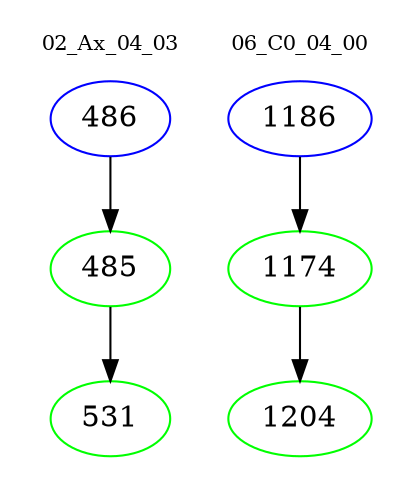 digraph{
subgraph cluster_0 {
color = white
label = "02_Ax_04_03";
fontsize=10;
T0_486 [label="486", color="blue"]
T0_486 -> T0_485 [color="black"]
T0_485 [label="485", color="green"]
T0_485 -> T0_531 [color="black"]
T0_531 [label="531", color="green"]
}
subgraph cluster_1 {
color = white
label = "06_C0_04_00";
fontsize=10;
T1_1186 [label="1186", color="blue"]
T1_1186 -> T1_1174 [color="black"]
T1_1174 [label="1174", color="green"]
T1_1174 -> T1_1204 [color="black"]
T1_1204 [label="1204", color="green"]
}
}

